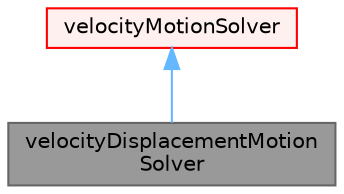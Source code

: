 digraph "velocityDisplacementMotionSolver"
{
 // LATEX_PDF_SIZE
  bgcolor="transparent";
  edge [fontname=Helvetica,fontsize=10,labelfontname=Helvetica,labelfontsize=10];
  node [fontname=Helvetica,fontsize=10,shape=box,height=0.2,width=0.4];
  Node1 [id="Node000001",label="velocityDisplacementMotion\lSolver",height=0.2,width=0.4,color="gray40", fillcolor="grey60", style="filled", fontcolor="black",tooltip="Mesh motion solver for a polyMesh. Wraps a displacement motion solver in a velocity motion solver."];
  Node2 -> Node1 [id="edge1_Node000001_Node000002",dir="back",color="steelblue1",style="solid",tooltip=" "];
  Node2 [id="Node000002",label="velocityMotionSolver",height=0.2,width=0.4,color="red", fillcolor="#FFF0F0", style="filled",URL="$classFoam_1_1velocityMotionSolver.html",tooltip="Virtual base class for velocity motion solver."];
}
